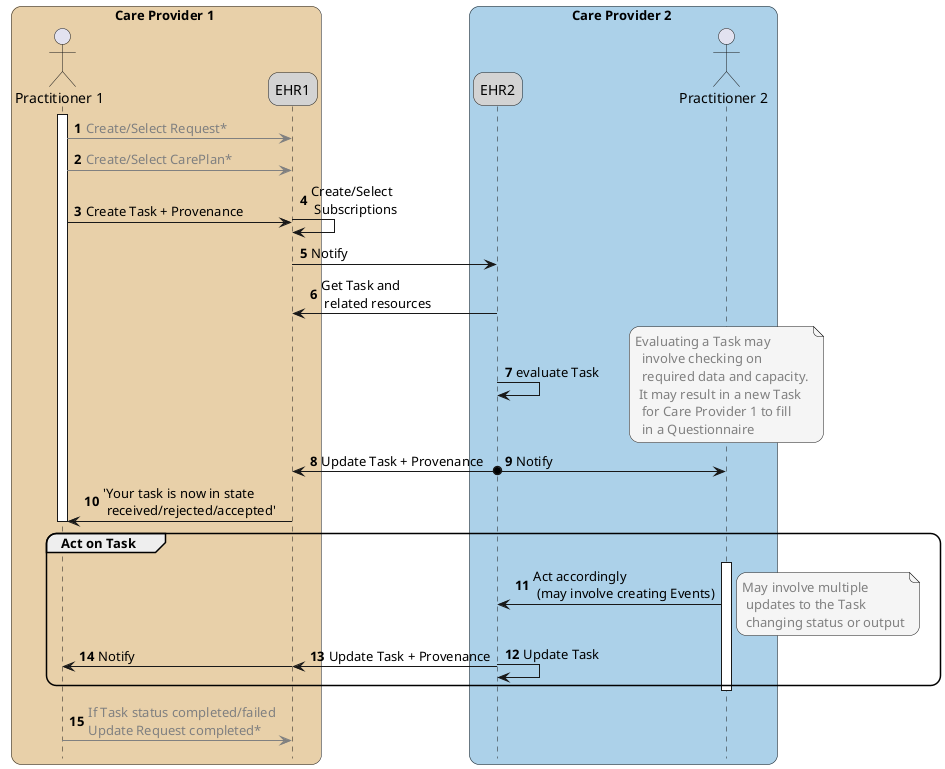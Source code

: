 @startuml workflow-base-f

skinparam roundcorner 20
skinparam defaultFontName Arial 


!pragma teoz true

box Care Provider 1 #e8d0a9
    actor "Practitioner 1" as P1
    participant "EHR1" as C1 #LightGray
end box
box Care Provider 2 #acd1e9
     participant "EHR2" as C2 #LightGray
    actor "Practitioner 2" as P2
end box

hide footbox

activate P1
autonumber
P1 -[#Gray]> C1 : <color #Gray>Create/Select Request*
P1 -[#Gray]> C1 : <color #Gray>Create/Select CarePlan*
' & C1 -> C1 : Find/select CarePlan

P1 -> C1 : Create Task + Provenance
' \nand CarePlan (if any)
& C1 -> C1  : Create/Select\n Subscriptions
' \nand CareTeam, CarePlan 
' C1 o-> C1 : Notify CareTeam update,\n CarePlan update
C1 -> C2  : Notify
C2 -> C1  : Get Task and\n related resources


' autonumber 10 "<font color=Gray>0"
'  E2 -[#Gray]> E2 : <color #Gray>evaluate Task\n <color #Gray>(required data,\n <color #Gray>capacity, etc)
' &E2 -[#Gray]> C2 : <color #Gray>Need more information
' & C2 -[#Gray]> C1  : <color #Gray>Create (sub-)Task2: do\n <color #Gray> Questionnaire 'required data'
' & C1 -[#Gray]> C1 : <color #Gray>Notify Task2 created
' & C1 -[#Gray]> P1 : <color #Gray>Present Questionnaire\n<color #Gray>(prefill data from EHR)

' P1 -[#Gray]> C1 : <color #Gray>Complete\n <color #Gray>QuestionnaireResponse
' & C1 -[#Gray]> C1 : <color #Gray>Update Task2: Add\n <color #Gray>QuestionnaireResponse
' & C1 -[#Gray]> C2 : <color #Gray>Notify Task2 update
' & C2 -[#Gray]> E2 : <color #Gray>Notify Task2 update

C2 -> C2 : evaluate Task
& note over P2 #WhiteSmoke
<color #Gray>Evaluating a Task may
 <color #Gray> involve checking on
 <color #Gray> required data and capacity.
 <color #Gray>It may result in a new Task 
 <color #Gray> for Care Provider 1 to fill
 <color #Gray> in a Questionnaire
end note

' C2 o-> P2 : Update Task
C2 -> C1 : Update Task + Provenance
&C2 o-> P2 : Notify
' C1 -> C1  : Update CareTeam, CarePlan

' \n CareTeam updated\n CarePlan updated
' & C1 o-> C2 :Notify CareTeam updated\n CarePlan updated
C1 -> P1 : 'Your task is now in state \n received/rejected/accepted'

deactivate P1
group Act on Task
    activate P2
    P2 -> C2 : Act accordingly\n (may involve creating Events) 
    
    & note right P2 #WhiteSmoke
    <color #Gray>May involve multiple 
    <color #Gray> updates to the Task
    <color #Gray> changing status or output
    end note

    C2 -> C2 : Update Task
    &C2 -> C1 : Update Task + Provenance
    &C1 -> P1 : Notify
    deactivate P2
end 
P1 -[#Gray]> C1 : <color #Gray>If Task status completed/failed\n<color #Gray>Update Request completed*


@enduml
